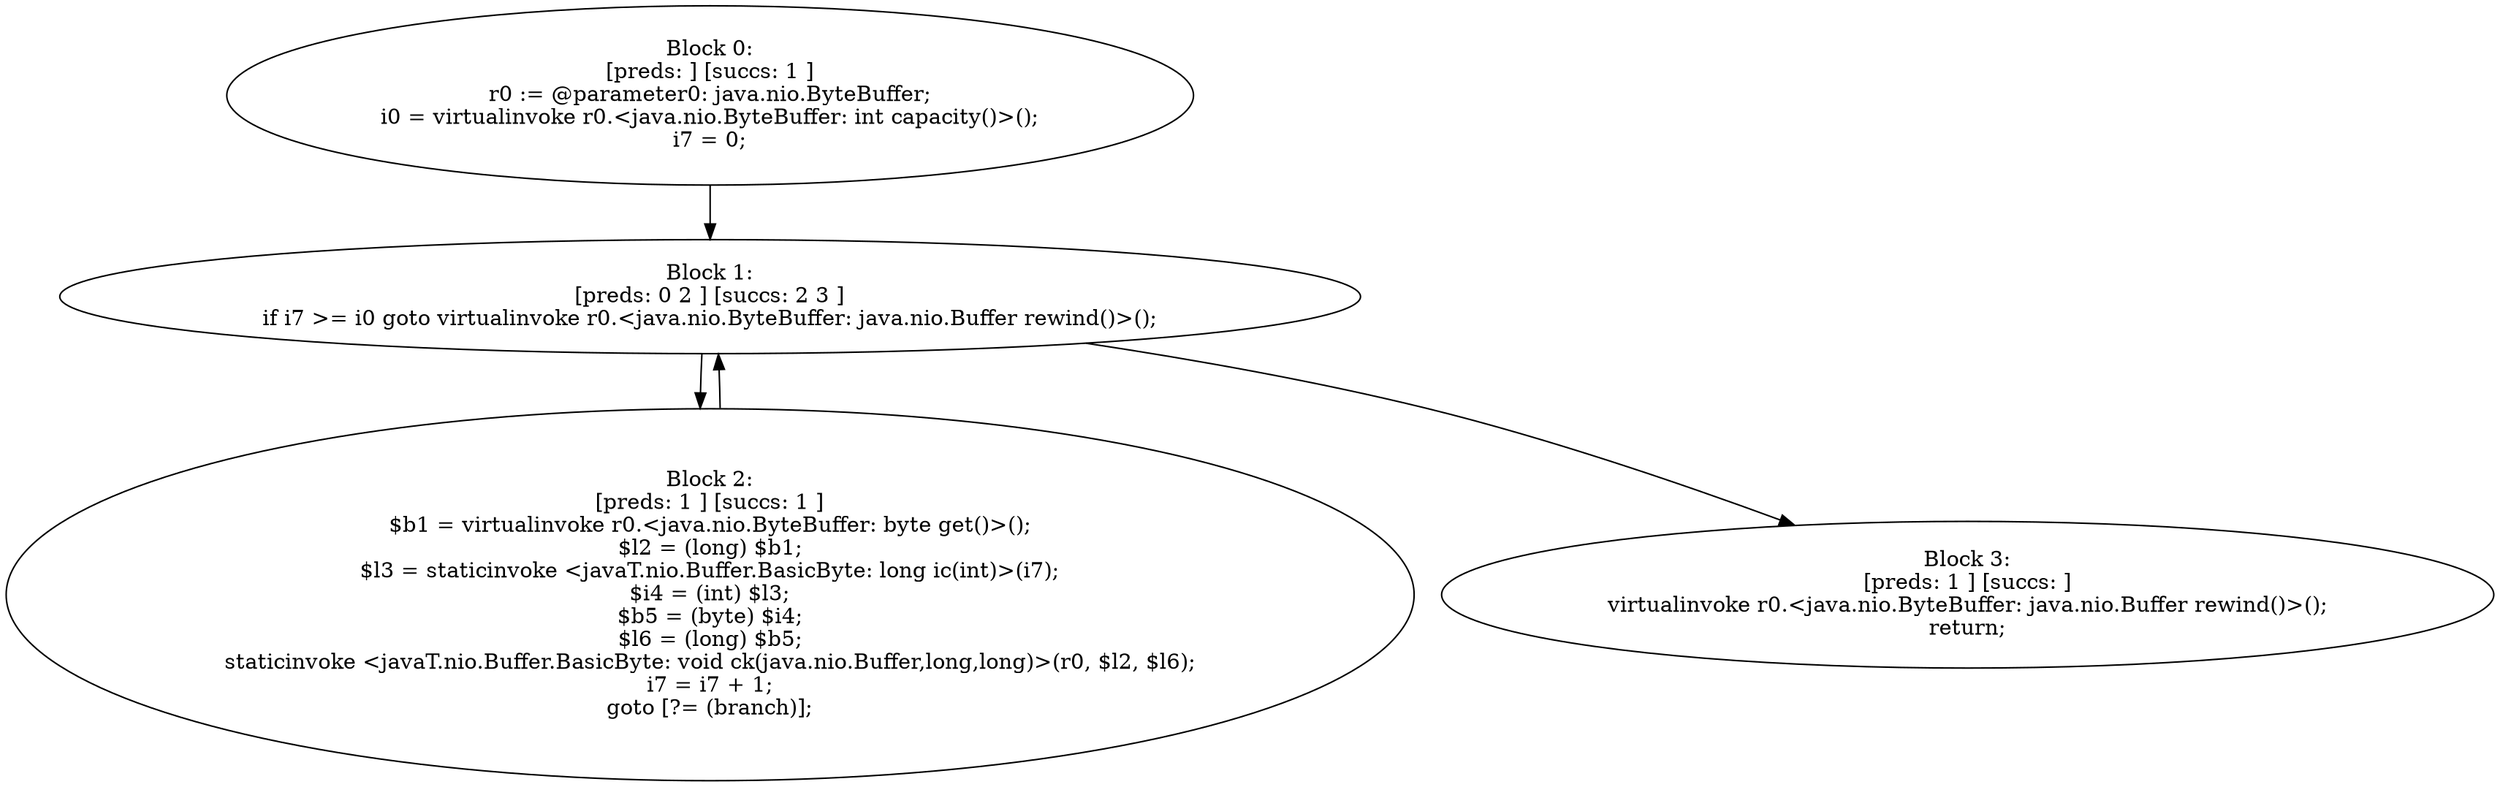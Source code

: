 digraph "unitGraph" {
    "Block 0:
[preds: ] [succs: 1 ]
r0 := @parameter0: java.nio.ByteBuffer;
i0 = virtualinvoke r0.<java.nio.ByteBuffer: int capacity()>();
i7 = 0;
"
    "Block 1:
[preds: 0 2 ] [succs: 2 3 ]
if i7 >= i0 goto virtualinvoke r0.<java.nio.ByteBuffer: java.nio.Buffer rewind()>();
"
    "Block 2:
[preds: 1 ] [succs: 1 ]
$b1 = virtualinvoke r0.<java.nio.ByteBuffer: byte get()>();
$l2 = (long) $b1;
$l3 = staticinvoke <javaT.nio.Buffer.BasicByte: long ic(int)>(i7);
$i4 = (int) $l3;
$b5 = (byte) $i4;
$l6 = (long) $b5;
staticinvoke <javaT.nio.Buffer.BasicByte: void ck(java.nio.Buffer,long,long)>(r0, $l2, $l6);
i7 = i7 + 1;
goto [?= (branch)];
"
    "Block 3:
[preds: 1 ] [succs: ]
virtualinvoke r0.<java.nio.ByteBuffer: java.nio.Buffer rewind()>();
return;
"
    "Block 0:
[preds: ] [succs: 1 ]
r0 := @parameter0: java.nio.ByteBuffer;
i0 = virtualinvoke r0.<java.nio.ByteBuffer: int capacity()>();
i7 = 0;
"->"Block 1:
[preds: 0 2 ] [succs: 2 3 ]
if i7 >= i0 goto virtualinvoke r0.<java.nio.ByteBuffer: java.nio.Buffer rewind()>();
";
    "Block 1:
[preds: 0 2 ] [succs: 2 3 ]
if i7 >= i0 goto virtualinvoke r0.<java.nio.ByteBuffer: java.nio.Buffer rewind()>();
"->"Block 2:
[preds: 1 ] [succs: 1 ]
$b1 = virtualinvoke r0.<java.nio.ByteBuffer: byte get()>();
$l2 = (long) $b1;
$l3 = staticinvoke <javaT.nio.Buffer.BasicByte: long ic(int)>(i7);
$i4 = (int) $l3;
$b5 = (byte) $i4;
$l6 = (long) $b5;
staticinvoke <javaT.nio.Buffer.BasicByte: void ck(java.nio.Buffer,long,long)>(r0, $l2, $l6);
i7 = i7 + 1;
goto [?= (branch)];
";
    "Block 1:
[preds: 0 2 ] [succs: 2 3 ]
if i7 >= i0 goto virtualinvoke r0.<java.nio.ByteBuffer: java.nio.Buffer rewind()>();
"->"Block 3:
[preds: 1 ] [succs: ]
virtualinvoke r0.<java.nio.ByteBuffer: java.nio.Buffer rewind()>();
return;
";
    "Block 2:
[preds: 1 ] [succs: 1 ]
$b1 = virtualinvoke r0.<java.nio.ByteBuffer: byte get()>();
$l2 = (long) $b1;
$l3 = staticinvoke <javaT.nio.Buffer.BasicByte: long ic(int)>(i7);
$i4 = (int) $l3;
$b5 = (byte) $i4;
$l6 = (long) $b5;
staticinvoke <javaT.nio.Buffer.BasicByte: void ck(java.nio.Buffer,long,long)>(r0, $l2, $l6);
i7 = i7 + 1;
goto [?= (branch)];
"->"Block 1:
[preds: 0 2 ] [succs: 2 3 ]
if i7 >= i0 goto virtualinvoke r0.<java.nio.ByteBuffer: java.nio.Buffer rewind()>();
";
}
